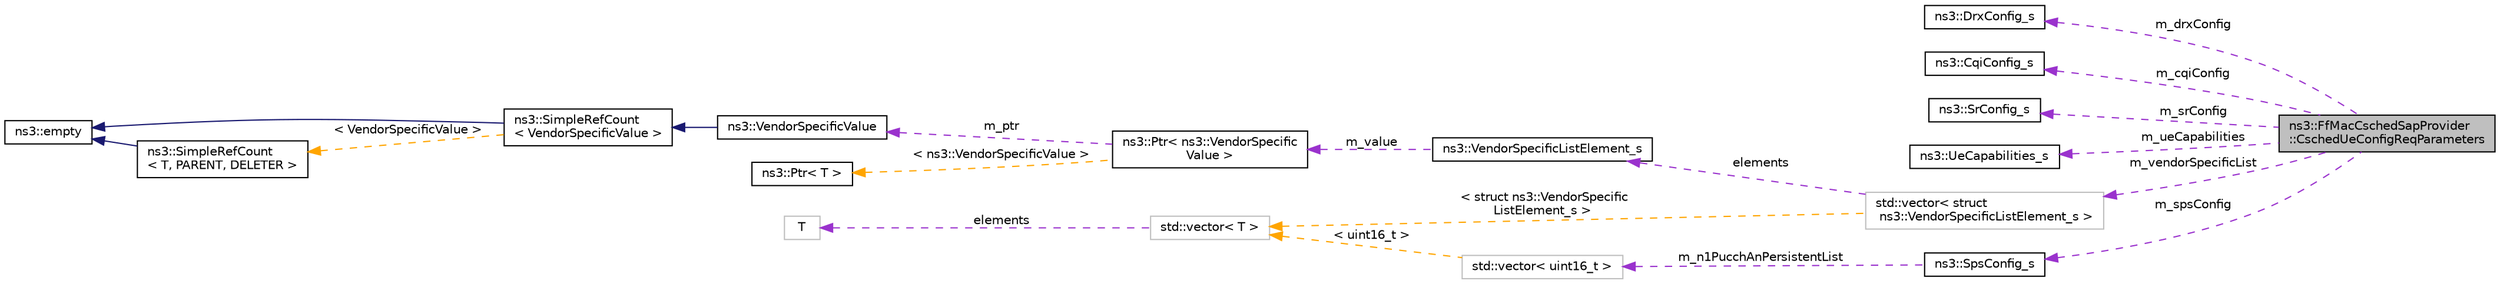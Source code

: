 digraph "ns3::FfMacCschedSapProvider::CschedUeConfigReqParameters"
{
 // LATEX_PDF_SIZE
  edge [fontname="Helvetica",fontsize="10",labelfontname="Helvetica",labelfontsize="10"];
  node [fontname="Helvetica",fontsize="10",shape=record];
  rankdir="LR";
  Node1 [label="ns3::FfMacCschedSapProvider\l::CschedUeConfigReqParameters",height=0.2,width=0.4,color="black", fillcolor="grey75", style="filled", fontcolor="black",tooltip="Parameters of the CSCHED_UE_CONFIG_REQ primitive."];
  Node2 -> Node1 [dir="back",color="darkorchid3",fontsize="10",style="dashed",label=" m_drxConfig" ,fontname="Helvetica"];
  Node2 [label="ns3::DrxConfig_s",height=0.2,width=0.4,color="black", fillcolor="white", style="filled",URL="$structns3_1_1_drx_config__s.html",tooltip="See section 4.3.16 drxConfig."];
  Node3 -> Node1 [dir="back",color="darkorchid3",fontsize="10",style="dashed",label=" m_cqiConfig" ,fontname="Helvetica"];
  Node3 [label="ns3::CqiConfig_s",height=0.2,width=0.4,color="black", fillcolor="white", style="filled",URL="$structns3_1_1_cqi_config__s.html",tooltip="See section 4.3.19 cqiConfig."];
  Node4 -> Node1 [dir="back",color="darkorchid3",fontsize="10",style="dashed",label=" m_srConfig" ,fontname="Helvetica"];
  Node4 [label="ns3::SrConfig_s",height=0.2,width=0.4,color="black", fillcolor="white", style="filled",URL="$structns3_1_1_sr_config__s.html",tooltip="See section 4.3.18 srConfig."];
  Node5 -> Node1 [dir="back",color="darkorchid3",fontsize="10",style="dashed",label=" m_ueCapabilities" ,fontname="Helvetica"];
  Node5 [label="ns3::UeCapabilities_s",height=0.2,width=0.4,color="black", fillcolor="white", style="filled",URL="$structns3_1_1_ue_capabilities__s.html",tooltip="See section 4.3.20 ueCapabilities."];
  Node6 -> Node1 [dir="back",color="darkorchid3",fontsize="10",style="dashed",label=" m_vendorSpecificList" ,fontname="Helvetica"];
  Node6 [label="std::vector\< struct\l ns3::VendorSpecificListElement_s \>",height=0.2,width=0.4,color="grey75", fillcolor="white", style="filled",tooltip=" "];
  Node7 -> Node6 [dir="back",color="darkorchid3",fontsize="10",style="dashed",label=" elements" ,fontname="Helvetica"];
  Node7 [label="ns3::VendorSpecificListElement_s",height=0.2,width=0.4,color="black", fillcolor="white", style="filled",URL="$structns3_1_1_vendor_specific_list_element__s.html",tooltip="See section 4.3.3 vendorSpecifiListElement."];
  Node8 -> Node7 [dir="back",color="darkorchid3",fontsize="10",style="dashed",label=" m_value" ,fontname="Helvetica"];
  Node8 [label="ns3::Ptr\< ns3::VendorSpecific\lValue \>",height=0.2,width=0.4,color="black", fillcolor="white", style="filled",URL="$classns3_1_1_ptr.html",tooltip=" "];
  Node9 -> Node8 [dir="back",color="darkorchid3",fontsize="10",style="dashed",label=" m_ptr" ,fontname="Helvetica"];
  Node9 [label="ns3::VendorSpecificValue",height=0.2,width=0.4,color="black", fillcolor="white", style="filled",URL="$structns3_1_1_vendor_specific_value.html",tooltip="Base class for storing the values of vendor specific parameters."];
  Node10 -> Node9 [dir="back",color="midnightblue",fontsize="10",style="solid",fontname="Helvetica"];
  Node10 [label="ns3::SimpleRefCount\l\< VendorSpecificValue \>",height=0.2,width=0.4,color="black", fillcolor="white", style="filled",URL="$classns3_1_1_simple_ref_count.html",tooltip=" "];
  Node11 -> Node10 [dir="back",color="midnightblue",fontsize="10",style="solid",fontname="Helvetica"];
  Node11 [label="ns3::empty",height=0.2,width=0.4,color="black", fillcolor="white", style="filled",URL="$classns3_1_1empty.html",tooltip="make Callback use a separate empty type"];
  Node12 -> Node10 [dir="back",color="orange",fontsize="10",style="dashed",label=" \< VendorSpecificValue \>" ,fontname="Helvetica"];
  Node12 [label="ns3::SimpleRefCount\l\< T, PARENT, DELETER \>",height=0.2,width=0.4,color="black", fillcolor="white", style="filled",URL="$classns3_1_1_simple_ref_count.html",tooltip="A template-based reference counting class."];
  Node11 -> Node12 [dir="back",color="midnightblue",fontsize="10",style="solid",fontname="Helvetica"];
  Node13 -> Node8 [dir="back",color="orange",fontsize="10",style="dashed",label=" \< ns3::VendorSpecificValue \>" ,fontname="Helvetica"];
  Node13 [label="ns3::Ptr\< T \>",height=0.2,width=0.4,color="black", fillcolor="white", style="filled",URL="$classns3_1_1_ptr.html",tooltip="Smart pointer class similar to boost::intrusive_ptr."];
  Node14 -> Node6 [dir="back",color="orange",fontsize="10",style="dashed",label=" \< struct ns3::VendorSpecific\lListElement_s \>" ,fontname="Helvetica"];
  Node14 [label="std::vector\< T \>",height=0.2,width=0.4,color="grey75", fillcolor="white", style="filled",tooltip=" "];
  Node15 -> Node14 [dir="back",color="darkorchid3",fontsize="10",style="dashed",label=" elements" ,fontname="Helvetica"];
  Node15 [label="T",height=0.2,width=0.4,color="grey75", fillcolor="white", style="filled",tooltip=" "];
  Node16 -> Node1 [dir="back",color="darkorchid3",fontsize="10",style="dashed",label=" m_spsConfig" ,fontname="Helvetica"];
  Node16 [label="ns3::SpsConfig_s",height=0.2,width=0.4,color="black", fillcolor="white", style="filled",URL="$structns3_1_1_sps_config__s.html",tooltip="See section 4.3.17 spsConfig."];
  Node17 -> Node16 [dir="back",color="darkorchid3",fontsize="10",style="dashed",label=" m_n1PucchAnPersistentList" ,fontname="Helvetica"];
  Node17 [label="std::vector\< uint16_t \>",height=0.2,width=0.4,color="grey75", fillcolor="white", style="filled",tooltip=" "];
  Node14 -> Node17 [dir="back",color="orange",fontsize="10",style="dashed",label=" \< uint16_t \>" ,fontname="Helvetica"];
}
